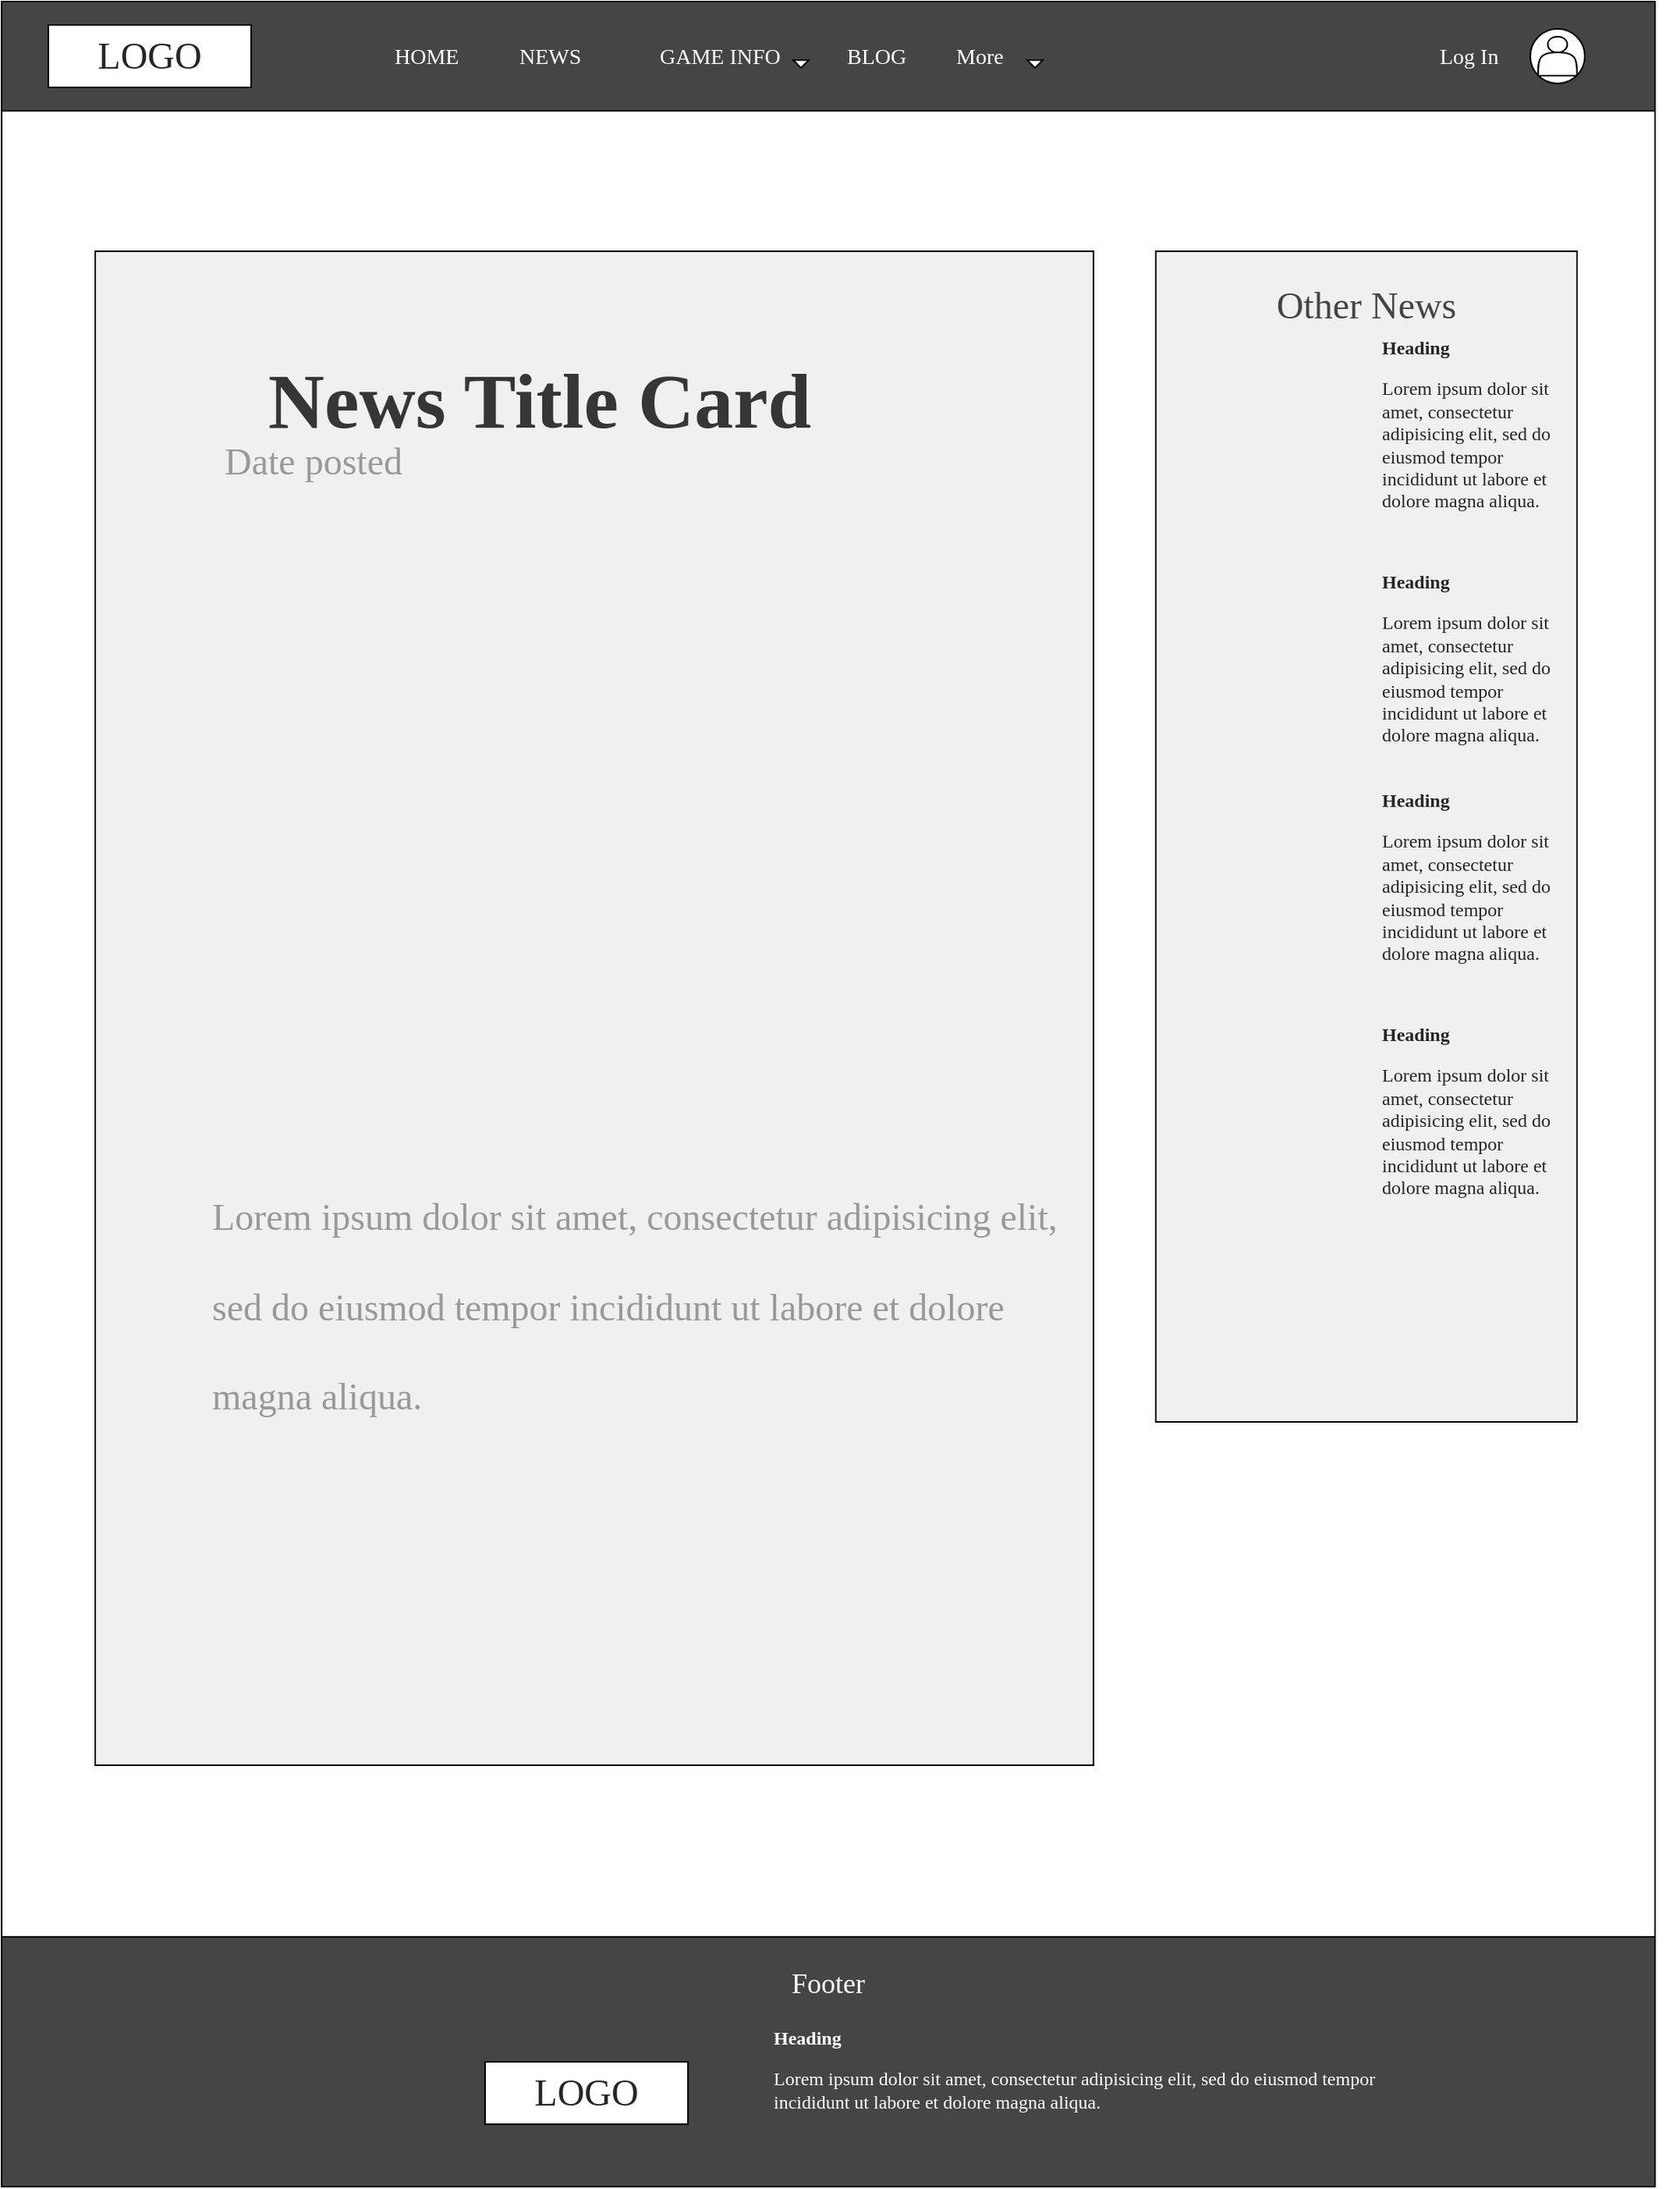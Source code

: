 <mxfile version="15.8.4" type="device"><diagram name="Page-1" id="03018318-947c-dd8e-b7a3-06fadd420f32"><mxGraphModel dx="2170" dy="1063" grid="1" gridSize="10" guides="1" tooltips="1" connect="1" arrows="1" fold="1" page="1" pageScale="1" pageWidth="1100" pageHeight="850" background="none" math="0" shadow="0"><root><mxCell id="0"/><mxCell id="1" parent="0"/><mxCell id="8YxkekfNUOhZUSyfXrQ1-2" value="" style="rounded=0;whiteSpace=wrap;html=1;strokeColor=default;" vertex="1" parent="1"><mxGeometry x="30" y="10" width="1060" height="1400" as="geometry"/></mxCell><mxCell id="8YxkekfNUOhZUSyfXrQ1-4" value="" style="rounded=0;whiteSpace=wrap;html=1;strokeColor=default;fillColor=#454545;" vertex="1" parent="1"><mxGeometry x="30" y="10" width="1060" height="70" as="geometry"/></mxCell><mxCell id="677b7b8949515195-11" value="&lt;font color=&quot;#ffffff&quot;&gt;HOME&lt;/font&gt;" style="text;html=1;points=[];align=left;verticalAlign=top;spacingTop=-4;fontSize=14;fontFamily=Verdana" parent="1" vertex="1"><mxGeometry x="280" y="35" width="60" height="20" as="geometry"/></mxCell><mxCell id="677b7b8949515195-12" value="&lt;font color=&quot;#ffffff&quot;&gt;NEWS&lt;/font&gt;" style="text;html=1;points=[];align=left;verticalAlign=top;spacingTop=-4;fontSize=14;fontFamily=Verdana" parent="1" vertex="1"><mxGeometry x="360" y="35" width="60" height="20" as="geometry"/></mxCell><mxCell id="677b7b8949515195-13" value="&lt;font color=&quot;#ffffff&quot;&gt;GAME INFO&lt;/font&gt;" style="text;html=1;points=[];align=left;verticalAlign=top;spacingTop=-4;fontSize=14;fontFamily=Verdana" parent="1" vertex="1"><mxGeometry x="450" y="35" width="60" height="20" as="geometry"/></mxCell><mxCell id="677b7b8949515195-14" value="&lt;font color=&quot;#ffffff&quot;&gt;BLOG&lt;/font&gt;" style="text;html=1;points=[];align=left;verticalAlign=top;spacingTop=-4;fontSize=14;fontFamily=Verdana" parent="1" vertex="1"><mxGeometry x="570" y="35" width="60" height="20" as="geometry"/></mxCell><mxCell id="4Bus9S0kqpoXnTmJtVDK-2" value="&lt;font color=&quot;#ffffff&quot;&gt;More&lt;/font&gt;" style="text;html=1;points=[];align=left;verticalAlign=top;spacingTop=-4;fontSize=14;fontFamily=Verdana" parent="1" vertex="1"><mxGeometry x="640" y="35" width="60" height="20" as="geometry"/></mxCell><mxCell id="8YxkekfNUOhZUSyfXrQ1-5" value="" style="triangle;whiteSpace=wrap;html=1;fontColor=#FFFFFF;strokeColor=default;fillColor=#FFFFFF;rotation=90;" vertex="1" parent="1"><mxGeometry x="540" y="45" width="5" height="10" as="geometry"/></mxCell><mxCell id="8YxkekfNUOhZUSyfXrQ1-7" value="" style="triangle;whiteSpace=wrap;html=1;fontColor=#FFFFFF;strokeColor=default;fillColor=#FFFFFF;rotation=90;" vertex="1" parent="1"><mxGeometry x="690" y="45" width="5" height="10" as="geometry"/></mxCell><mxCell id="8YxkekfNUOhZUSyfXrQ1-10" value="&lt;font color=&quot;#262626&quot; style=&quot;font-size: 24px&quot;&gt;LOGO&lt;/font&gt;" style="rounded=0;whiteSpace=wrap;html=1;fontColor=#FFFFFF;strokeColor=default;fillColor=#FFFFFF;fontFamily=Verdana;" vertex="1" parent="1"><mxGeometry x="60" y="25" width="130" height="40" as="geometry"/></mxCell><mxCell id="8YxkekfNUOhZUSyfXrQ1-11" value="&lt;font color=&quot;#ffffff&quot;&gt;Log In&amp;nbsp;&lt;/font&gt;" style="text;html=1;points=[];align=left;verticalAlign=top;spacingTop=-4;fontSize=14;fontFamily=Verdana" vertex="1" parent="1"><mxGeometry x="950" y="35" width="60" height="20" as="geometry"/></mxCell><mxCell id="8YxkekfNUOhZUSyfXrQ1-12" value="" style="ellipse;whiteSpace=wrap;html=1;aspect=fixed;fontFamily=Lucida Console;fontSize=24;fontColor=#262626;strokeColor=default;fillColor=#FFFFFF;" vertex="1" parent="1"><mxGeometry x="1010" y="27.5" width="35" height="35" as="geometry"/></mxCell><mxCell id="8YxkekfNUOhZUSyfXrQ1-13" value="" style="shape=actor;whiteSpace=wrap;html=1;fontFamily=Lucida Console;fontSize=24;fontColor=#262626;strokeColor=default;fillColor=#FFFFFF;" vertex="1" parent="1"><mxGeometry x="1015" y="32.5" width="25" height="25" as="geometry"/></mxCell><mxCell id="8YxkekfNUOhZUSyfXrQ1-25" value="" style="rounded=0;whiteSpace=wrap;html=1;fontFamily=Lucida Console;fontSize=12;fontColor=#262626;strokeColor=default;fillColor=#F0F0F0;" vertex="1" parent="1"><mxGeometry x="90" y="170" width="640" height="970" as="geometry"/></mxCell><mxCell id="8YxkekfNUOhZUSyfXrQ1-27" value="" style="shape=image;html=1;verticalAlign=top;verticalLabelPosition=bottom;labelBackgroundColor=#ffffff;imageAspect=0;aspect=fixed;image=https://cdn4.iconfinder.com/data/icons/48-bubbles/48/18.Pictures-Day-128.png;fontFamily=Lucida Console;fontSize=18;fontColor=#262626;strokeColor=default;fillColor=#F0F0F0;" vertex="1" parent="1"><mxGeometry x="130" y="280" width="477" height="477" as="geometry"/></mxCell><mxCell id="8YxkekfNUOhZUSyfXrQ1-32" value="" style="rounded=0;whiteSpace=wrap;html=1;fontFamily=Lucida Console;fontSize=18;fontColor=#262626;strokeColor=default;fillColor=#454545;" vertex="1" parent="1"><mxGeometry x="30" y="1250" width="1060" height="160" as="geometry"/></mxCell><mxCell id="8YxkekfNUOhZUSyfXrQ1-35" value="&lt;font color=&quot;#ffffff&quot;&gt;Footer&lt;/font&gt;" style="text;html=1;strokeColor=none;fillColor=none;align=center;verticalAlign=middle;whiteSpace=wrap;rounded=0;fontFamily=Lucida Console;fontSize=18;fontColor=#262626;" vertex="1" parent="1"><mxGeometry x="530" y="1265" width="60" height="30" as="geometry"/></mxCell><mxCell id="8YxkekfNUOhZUSyfXrQ1-36" value="&lt;font color=&quot;#262626&quot; style=&quot;font-size: 24px&quot;&gt;LOGO&lt;/font&gt;" style="rounded=0;whiteSpace=wrap;html=1;fontColor=#FFFFFF;strokeColor=default;fillColor=#FFFFFF;fontFamily=Verdana;" vertex="1" parent="1"><mxGeometry x="340" y="1330" width="130" height="40" as="geometry"/></mxCell><mxCell id="8YxkekfNUOhZUSyfXrQ1-40" value="" style="shape=image;html=1;verticalAlign=top;verticalLabelPosition=bottom;labelBackgroundColor=#ffffff;imageAspect=0;aspect=fixed;image=https://cdn4.iconfinder.com/data/icons/social-media-flat-7/64/Social-media_Youtube-128.png;fontFamily=Lucida Console;fontSize=18;fontColor=#FFFFFF;strokeColor=default;fillColor=#454545;" vertex="1" parent="1"><mxGeometry x="240" y="1260" width="30" height="30" as="geometry"/></mxCell><mxCell id="8YxkekfNUOhZUSyfXrQ1-41" value="" style="shape=image;html=1;verticalAlign=top;verticalLabelPosition=bottom;labelBackgroundColor=#ffffff;imageAspect=0;aspect=fixed;image=https://cdn4.iconfinder.com/data/icons/social-media-flat-7/64/Social-media_Twitter-128.png;fontFamily=Lucida Console;fontSize=18;fontColor=#FFFFFF;strokeColor=default;fillColor=#454545;" vertex="1" parent="1"><mxGeometry x="210" y="1265" width="20" height="20" as="geometry"/></mxCell><mxCell id="8YxkekfNUOhZUSyfXrQ1-42" value="" style="shape=image;html=1;verticalAlign=top;verticalLabelPosition=bottom;labelBackgroundColor=#ffffff;imageAspect=0;aspect=fixed;image=https://cdn2.iconfinder.com/data/icons/social-media-2285/512/1_Facebook2_colored_svg-128.png;fontFamily=Lucida Console;fontSize=18;fontColor=#FFFFFF;strokeColor=default;fillColor=#454545;" vertex="1" parent="1"><mxGeometry x="180" y="1265" width="20" height="20" as="geometry"/></mxCell><mxCell id="8YxkekfNUOhZUSyfXrQ1-43" value="" style="shape=image;html=1;verticalAlign=top;verticalLabelPosition=bottom;labelBackgroundColor=#ffffff;imageAspect=0;aspect=fixed;image=https://cdn3.iconfinder.com/data/icons/2018-social-media-logotypes/1000/2018_social_media_popular_app_logo_instagram-128.png;fontFamily=Lucida Console;fontSize=18;fontColor=#FFFFFF;strokeColor=default;fillColor=#454545;" vertex="1" parent="1"><mxGeometry x="280" y="1263" width="25" height="25" as="geometry"/></mxCell><mxCell id="8YxkekfNUOhZUSyfXrQ1-44" value="&lt;h1 style=&quot;font-size: 12px&quot;&gt;&lt;font style=&quot;font-size: 12px&quot;&gt;Heading&lt;/font&gt;&lt;/h1&gt;&lt;p style=&quot;font-size: 12px&quot;&gt;&lt;font style=&quot;font-size: 12px&quot;&gt;Lorem ipsum dolor sit amet, consectetur adipisicing elit, sed do eiusmod tempor incididunt ut labore et dolore magna aliqua.&lt;/font&gt;&lt;/p&gt;" style="text;html=1;strokeColor=none;fillColor=none;spacing=5;spacingTop=-20;whiteSpace=wrap;overflow=hidden;rounded=0;fontFamily=Lucida Console;fontSize=18;fontColor=#FFFFFF;" vertex="1" parent="1"><mxGeometry x="520" y="1310" width="405" height="90" as="geometry"/></mxCell><mxCell id="8YxkekfNUOhZUSyfXrQ1-54" value="&lt;font color=&quot;#363636&quot; size=&quot;1&quot;&gt;&lt;b style=&quot;font-size: 50px&quot;&gt;News Title Card&lt;/b&gt;&lt;/font&gt;" style="text;html=1;strokeColor=none;fillColor=none;align=center;verticalAlign=middle;whiteSpace=wrap;rounded=0;fontFamily=Lucida Console;fontSize=24;fontColor=#FFFFFF;" vertex="1" parent="1"><mxGeometry x="130" y="250" width="490" height="30" as="geometry"/></mxCell><mxCell id="8YxkekfNUOhZUSyfXrQ1-55" value="&lt;font style=&quot;font-size: 24px&quot; color=&quot;#999999&quot;&gt;Date posted&lt;/font&gt;" style="text;html=1;strokeColor=none;fillColor=none;align=center;verticalAlign=middle;whiteSpace=wrap;rounded=0;fontFamily=Lucida Console;fontSize=50;fontColor=#363636;" vertex="1" parent="1"><mxGeometry x="30" y="280" width="400" height="30" as="geometry"/></mxCell><mxCell id="8YxkekfNUOhZUSyfXrQ1-57" value="&lt;h1&gt;&lt;span style=&quot;font-size: 24px ; font-weight: normal&quot;&gt;Lorem ipsum dolor sit amet, consectetur adipisicing elit, sed do eiusmod tempor incididunt ut labore et dolore magna aliqua.&lt;/span&gt;&lt;br&gt;&lt;/h1&gt;" style="text;html=1;strokeColor=none;fillColor=none;spacing=5;spacingTop=-20;whiteSpace=wrap;overflow=hidden;rounded=0;fontFamily=Lucida Console;fontSize=24;fontColor=#999999;" vertex="1" parent="1"><mxGeometry x="160" y="730" width="550" height="370" as="geometry"/></mxCell><mxCell id="8YxkekfNUOhZUSyfXrQ1-58" value="" style="rounded=0;whiteSpace=wrap;html=1;fontFamily=Lucida Console;fontSize=24;fontColor=#B3B3B3;strokeColor=default;fillColor=#F0F0F0;" vertex="1" parent="1"><mxGeometry x="770" y="170" width="270" height="750" as="geometry"/></mxCell><mxCell id="8YxkekfNUOhZUSyfXrQ1-59" value="" style="shape=image;html=1;verticalAlign=top;verticalLabelPosition=bottom;labelBackgroundColor=#ffffff;imageAspect=0;aspect=fixed;image=https://cdn4.iconfinder.com/data/icons/48-bubbles/48/18.Pictures-Day-128.png;fontFamily=Lucida Console;fontSize=18;fontColor=#262626;strokeColor=default;fillColor=#F0F0F0;" vertex="1" parent="1"><mxGeometry x="780" y="220" width="127" height="127" as="geometry"/></mxCell><mxCell id="8YxkekfNUOhZUSyfXrQ1-60" value="&lt;h1 style=&quot;font-size: 12px&quot;&gt;&lt;font style=&quot;font-size: 12px&quot; color=&quot;#262626&quot;&gt;Heading&lt;/font&gt;&lt;/h1&gt;&lt;p style=&quot;font-size: 12px&quot;&gt;&lt;font style=&quot;font-size: 12px&quot; color=&quot;#262626&quot;&gt;Lorem ipsum dolor sit amet, consectetur adipisicing elit, sed do eiusmod tempor incididunt ut labore et dolore magna aliqua.&lt;/font&gt;&lt;/p&gt;" style="text;html=1;strokeColor=none;fillColor=none;spacing=5;spacingTop=-20;whiteSpace=wrap;overflow=hidden;rounded=0;fontFamily=Lucida Console;fontSize=24;fontColor=#B3B3B3;" vertex="1" parent="1"><mxGeometry x="910" y="227" width="120" height="120" as="geometry"/></mxCell><mxCell id="8YxkekfNUOhZUSyfXrQ1-61" value="" style="shape=image;html=1;verticalAlign=top;verticalLabelPosition=bottom;labelBackgroundColor=#ffffff;imageAspect=0;aspect=fixed;image=https://cdn4.iconfinder.com/data/icons/48-bubbles/48/18.Pictures-Day-128.png;fontFamily=Lucida Console;fontSize=18;fontColor=#262626;strokeColor=default;fillColor=#F0F0F0;" vertex="1" parent="1"><mxGeometry x="780" y="370" width="127" height="127" as="geometry"/></mxCell><mxCell id="8YxkekfNUOhZUSyfXrQ1-62" value="&lt;h1 style=&quot;font-size: 12px&quot;&gt;&lt;font style=&quot;font-size: 12px&quot; color=&quot;#262626&quot;&gt;Heading&lt;/font&gt;&lt;/h1&gt;&lt;p style=&quot;font-size: 12px&quot;&gt;&lt;font style=&quot;font-size: 12px&quot; color=&quot;#262626&quot;&gt;Lorem ipsum dolor sit amet, consectetur adipisicing elit, sed do eiusmod tempor incididunt ut labore et dolore magna aliqua.&lt;/font&gt;&lt;/p&gt;" style="text;html=1;strokeColor=none;fillColor=none;spacing=5;spacingTop=-20;whiteSpace=wrap;overflow=hidden;rounded=0;fontFamily=Lucida Console;fontSize=24;fontColor=#B3B3B3;" vertex="1" parent="1"><mxGeometry x="910" y="377" width="120" height="120" as="geometry"/></mxCell><mxCell id="8YxkekfNUOhZUSyfXrQ1-63" value="" style="shape=image;html=1;verticalAlign=top;verticalLabelPosition=bottom;labelBackgroundColor=#ffffff;imageAspect=0;aspect=fixed;image=https://cdn4.iconfinder.com/data/icons/48-bubbles/48/18.Pictures-Day-128.png;fontFamily=Lucida Console;fontSize=18;fontColor=#262626;strokeColor=default;fillColor=#F0F0F0;" vertex="1" parent="1"><mxGeometry x="780" y="510" width="127" height="127" as="geometry"/></mxCell><mxCell id="8YxkekfNUOhZUSyfXrQ1-64" value="&lt;h1 style=&quot;font-size: 12px&quot;&gt;&lt;font style=&quot;font-size: 12px&quot; color=&quot;#262626&quot;&gt;Heading&lt;/font&gt;&lt;/h1&gt;&lt;p style=&quot;font-size: 12px&quot;&gt;&lt;font style=&quot;font-size: 12px&quot; color=&quot;#262626&quot;&gt;Lorem ipsum dolor sit amet, consectetur adipisicing elit, sed do eiusmod tempor incididunt ut labore et dolore magna aliqua.&lt;/font&gt;&lt;/p&gt;" style="text;html=1;strokeColor=none;fillColor=none;spacing=5;spacingTop=-20;whiteSpace=wrap;overflow=hidden;rounded=0;fontFamily=Lucida Console;fontSize=24;fontColor=#B3B3B3;" vertex="1" parent="1"><mxGeometry x="910" y="517" width="120" height="120" as="geometry"/></mxCell><mxCell id="8YxkekfNUOhZUSyfXrQ1-65" value="" style="shape=image;html=1;verticalAlign=top;verticalLabelPosition=bottom;labelBackgroundColor=#ffffff;imageAspect=0;aspect=fixed;image=https://cdn4.iconfinder.com/data/icons/48-bubbles/48/18.Pictures-Day-128.png;fontFamily=Lucida Console;fontSize=18;fontColor=#262626;strokeColor=default;fillColor=#F0F0F0;" vertex="1" parent="1"><mxGeometry x="780" y="660" width="127" height="127" as="geometry"/></mxCell><mxCell id="8YxkekfNUOhZUSyfXrQ1-66" value="&lt;h1 style=&quot;font-size: 12px&quot;&gt;&lt;font style=&quot;font-size: 12px&quot; color=&quot;#262626&quot;&gt;Heading&lt;/font&gt;&lt;/h1&gt;&lt;p style=&quot;font-size: 12px&quot;&gt;&lt;font style=&quot;font-size: 12px&quot; color=&quot;#262626&quot;&gt;Lorem ipsum dolor sit amet, consectetur adipisicing elit, sed do eiusmod tempor incididunt ut labore et dolore magna aliqua.&lt;/font&gt;&lt;/p&gt;" style="text;html=1;strokeColor=none;fillColor=none;spacing=5;spacingTop=-20;whiteSpace=wrap;overflow=hidden;rounded=0;fontFamily=Lucida Console;fontSize=24;fontColor=#B3B3B3;" vertex="1" parent="1"><mxGeometry x="910" y="667" width="120" height="120" as="geometry"/></mxCell><mxCell id="8YxkekfNUOhZUSyfXrQ1-67" value="&lt;font&gt;&lt;span style=&quot;font-size: 24px&quot;&gt;Other News&lt;/span&gt;&lt;/font&gt;" style="text;html=1;strokeColor=none;fillColor=none;align=center;verticalAlign=middle;whiteSpace=wrap;rounded=0;fontFamily=Lucida Console;fontSize=50;fontColor=#454545;" vertex="1" parent="1"><mxGeometry x="705" y="180" width="400" height="30" as="geometry"/></mxCell></root></mxGraphModel></diagram></mxfile>